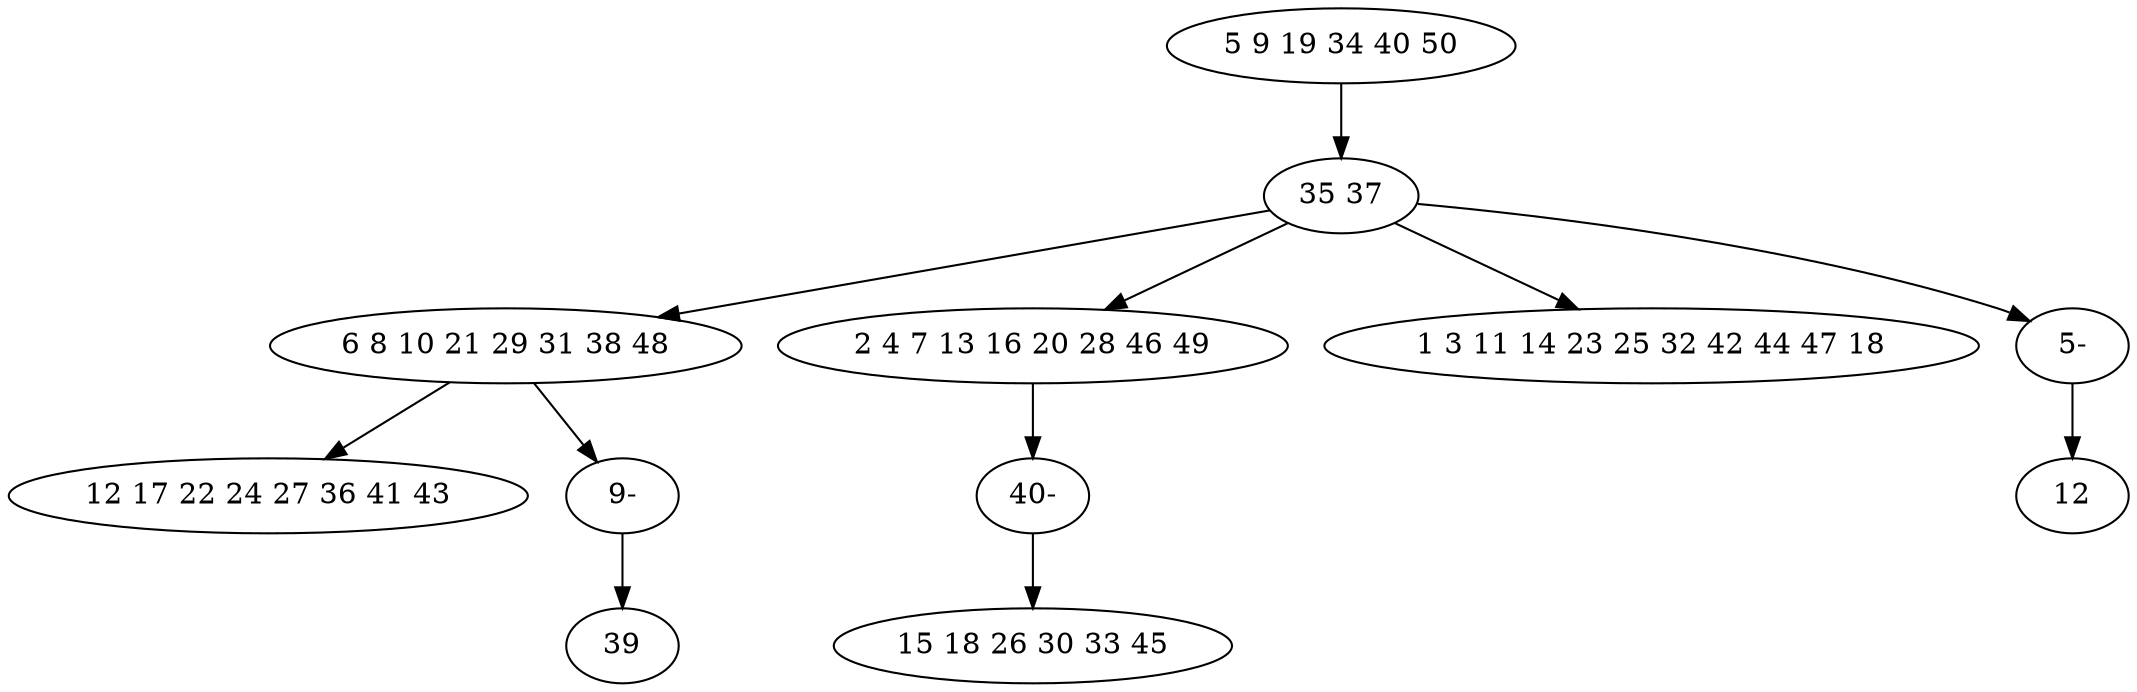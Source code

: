 digraph true_tree {
	"0" -> "1"
	"1" -> "2"
	"1" -> "3"
	"2" -> "4"
	"3" -> "9"
	"1" -> "6"
	"1" -> "11"
	"2" -> "10"
	"9" -> "5"
	"10" -> "8"
	"11" -> "7"
	"0" [label="5 9 19 34 40 50"];
	"1" [label="35 37"];
	"2" [label="6 8 10 21 29 31 38 48"];
	"3" [label="2 4 7 13 16 20 28 46 49"];
	"4" [label="12 17 22 24 27 36 41 43"];
	"5" [label="15 18 26 30 33 45"];
	"6" [label="1 3 11 14 23 25 32 42 44 47 18"];
	"7" [label="12"];
	"8" [label="39"];
	"9" [label="40-"];
	"10" [label="9-"];
	"11" [label="5-"];
}
